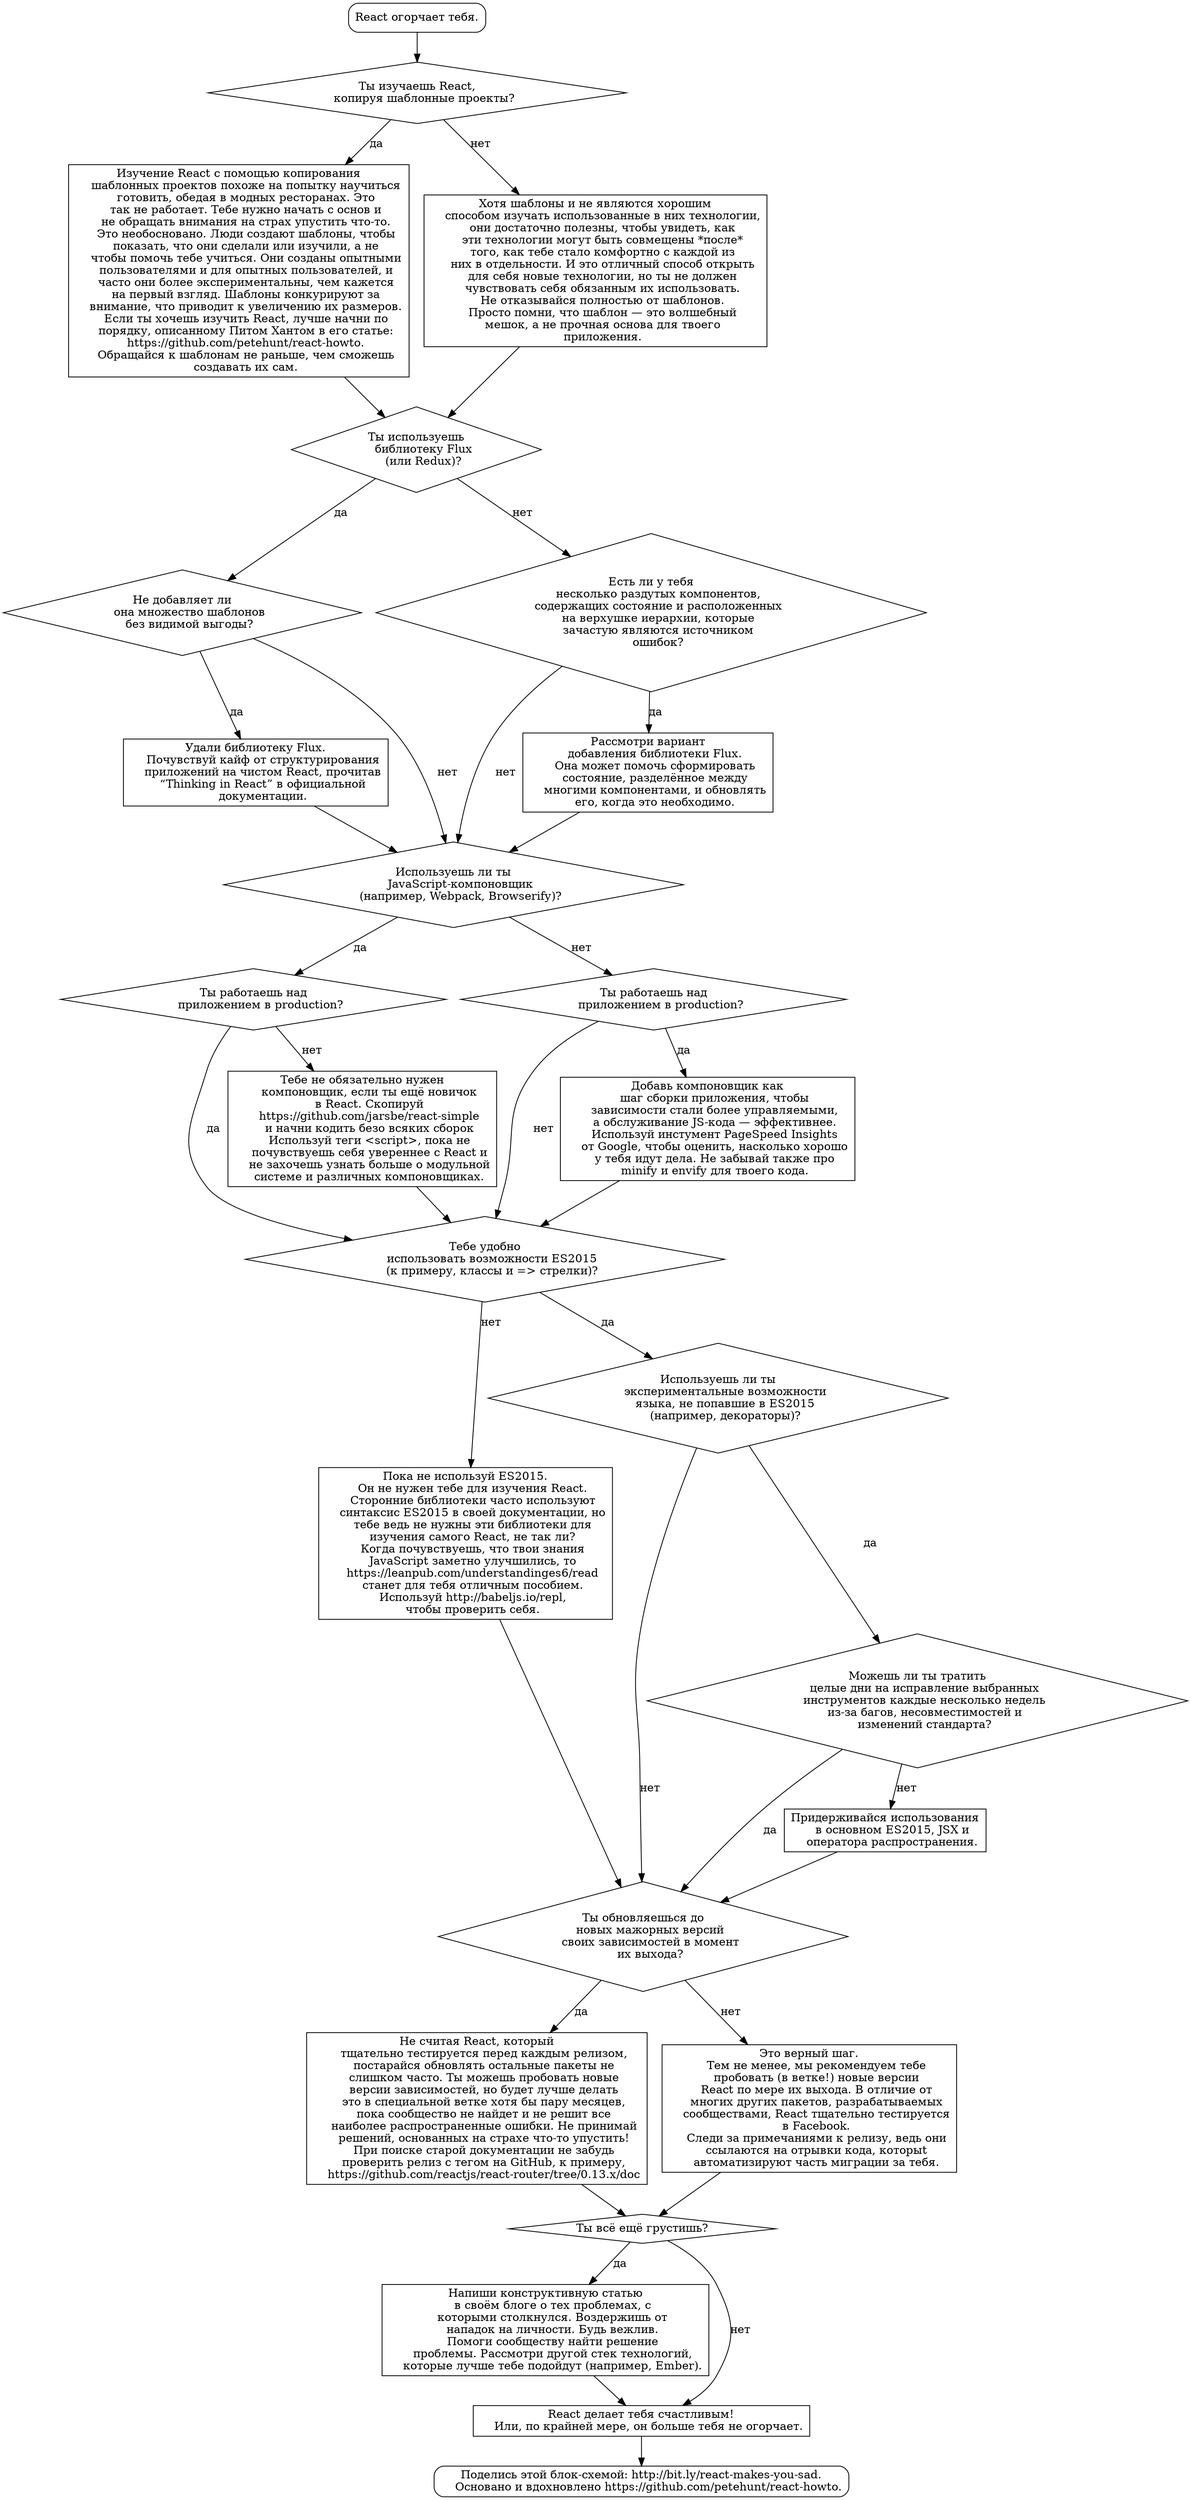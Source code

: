digraph {
  unhappy[
    shape="box",
    style=rounded,
    label="React огорчает тебя."
  ]
  unhappy -> are_you_using_react_boilerplates;

  # Boilerplate Fatigue

  are_you_using_react_boilerplates[
    shape="diamond",
    label="Ты изучаешь React,
    копируя шаблонные проекты?"
  ]
  are_you_using_react_boilerplates -> boilerplates_dont_teach[label="да"]
  are_you_using_react_boilerplates -> steal_from_boilerplates[label="нет"]

  boilerplates_dont_teach[
    shape="box",
    label="Изучение React с помощью копирования
    шаблонных проектов похоже на попытку научиться
    готовить, обедая в модных ресторанах. Это
    так не работает. Тебе нужно начать с основ и
    не обращать внимания на страх упустить что-то.
    Это необосновано. Люди создают шаблоны, чтобы
    показать, что они сделали или изучили, а не
    чтобы помочь тебе учиться. Они созданы опытными
    пользователями и для опытных пользователей, и
    часто они более экспериментальны, чем кажется
    на первый взгляд. Шаблоны конкурируют за
    внимание, что приводит к увеличению их размеров.
    Если ты хочешь изучить React, лучше начни по
    порядку, описанному Питом Хантом в его статье:
    https://github.com/petehunt/react-howto.
    Обращайся к шаблонам не раньше, чем сможешь
    создавать их сам."
  ]
  boilerplates_dont_teach -> are_you_using_flux

  steal_from_boilerplates[
    shape="box",
    label="Хотя шаблоны и не являются хорошим
    способом изучать использованные в них технологии,
    они достаточно полезны, чтобы увидеть, как
    эти технологии могут быть совмещены *после*
    того, как тебе стало комфортно с каждой из
    них в отдельности. И это отличный способ открыть
    для себя новые технологии, но ты не должен
    чувствовать себя обязанным их использовать.
    Не отказывайся полностью от шаблонов.
    Просто помни, что шаблон — это волшебный
    мешок, а не прочная основа для твоего
    приложения."
  ]
  steal_from_boilerplates -> are_you_using_flux

  # Flux Fatigue

  are_you_using_flux[
    shape="diamond",
    label="Ты используешь
    библиотеку Flux
    (или Redux)?"
  ]
  are_you_using_flux -> is_too_much_flux[label="да"]
  are_you_using_flux -> is_not_enough_flux[label="нет"]

  is_too_much_flux[
    shape="diamond",
    label="Не добавляет ли
    она множество шаблонов
    без видимой выгоды?"
  ]
  is_too_much_flux -> remove_flux[label="да"]
  is_too_much_flux -> are_you_using_bundler[label="нет"]

  is_not_enough_flux[
    shape="diamond",
    label="Есть ли у тебя
    несколько раздутых компонентов,
    содержащих состояние и расположенных
    на верхушке иерархии, которые
    зачастую являются источником
    ошибок?"
  ]
  is_not_enough_flux -> add_flux[label="да"]
  is_not_enough_flux -> are_you_using_bundler[label="нет"]

  add_flux[
    shape="box",
    label="Рассмотри вариант
    добавления библиотеки Flux.
    Она может помочь сформировать
    состояние, разделённое между
    многими компонентами, и обновлять
    его, когда это необходимо."
  ]
  add_flux -> are_you_using_bundler

  remove_flux[
    shape="box",
    label="Удали библиотеку Flux.
    Почувствуй кайф от структурирования
    приложений на чистом React, прочитав
    “Thinking in React” в официальной
    документации."
  ]
  remove_flux -> are_you_using_bundler

  # Bundler Fatigue

  are_you_using_bundler[
    shape="diamond",
    label="Используешь ли ты
    JavaScript-компоновщик
    (например, Webpack, Browserify)?"
  ]
  are_you_using_bundler -> are_you_working_on_production_app_with_bundler[label="да"]
  are_you_using_bundler -> are_you_working_on_production_app_without_bundler[label="нет"]

  are_you_working_on_production_app_with_bundler[
    shape="diamond",
    label="Ты работаешь над
    приложением в production?"
  ]
  are_you_working_on_production_app_with_bundler -> do_you_know_es2015[label="да"]
  are_you_working_on_production_app_with_bundler -> remove_bundler[label="нет"]

  are_you_working_on_production_app_without_bundler[
    shape="diamond",
    label="Ты работаешь над
    приложением в production?"
  ]
  are_you_working_on_production_app_without_bundler -> add_bundler[label="да"]
  are_you_working_on_production_app_without_bundler -> do_you_know_es2015[label="нет"]

  add_bundler[
    shape="box",
    label="Добавь компоновщик как
    шаг сборки приложения, чтобы
    зависимости стали более управляемыми,
    а обслуживание JS-кода — эффективнее.
    Используй инстумент PageSpeed Insights
    от Google, чтобы оценить, насколько хорошо
    у тебя идут дела. Не забывай также про
    minify и envify для твоего кода."
  ]
  add_bundler -> do_you_know_es2015

  remove_bundler[
    shape="box",
    label="Тебе не обязательно нужен
    компоновщик, если ты ещё новичок
    в React. Скопируй
    https://github.com/jarsbe/react-simple
    и начни кодить безо всяких сборок
    Используй теги <script>, пока не
    почувствуешь себя увереннее с React и
    не захочешь узнать больше о модульной
    системе и различных компоновщиках."
  ]
  remove_bundler -> do_you_know_es2015

  # ES2015 Fatigue

  do_you_know_es2015[
    shape="diamond",
    label="Тебе удобно
    использовать возможности ES2015
    (к примеру, классы и => стрелки)?"
  ]
  do_you_know_es2015 -> use_es5[label="нет"]
  do_you_know_es2015 -> are_you_using_dangerous_features[label="да"]

  use_es5[
    shape="box",
    label="Пока не используй ES2015.
    Он не нужен тебе для изучения React.
    Сторонние библиотеки часто используют
    синтаксис ES2015 в своей документации, но
    тебе ведь не нужны эти библиотеки для
    изучения самого React, не так ли?
    Когда почувствуешь, что твои знания
    JavaScript заметно улучшились, то
    https://leanpub.com/understandinges6/read
    станет для тебя отличным пособием.
    Используй http://babeljs.io/repl,
    чтобы проверить себя."
  ]
  use_es5 -> do_you_update_packages_asap

  # ESnext Fatigue

  are_you_using_dangerous_features[
    shape="diamond",
    label="Используешь ли ты
    экспериментальные возможности
    языка, не попавшие в ES2015
    (например, декораторы)?"
  ]
  are_you_using_dangerous_features -> can_you_spend_days_on_your_tooling[label="да"]
  are_you_using_dangerous_features -> do_you_update_packages_asap[label="нет"]

  can_you_spend_days_on_your_tooling[
    shape="diamond",
    label="Можешь ли ты тратить
    целые дни на исправление выбранных
    инструментов каждые несколько недель
    из-за багов, несовместимостей и
    изменений стандарта?"
  ]
  can_you_spend_days_on_your_tooling -> do_you_update_packages_asap[label="да"]
  can_you_spend_days_on_your_tooling -> stick_to_es2015[label="нет"]

  stick_to_es2015[
    shape="box",
    label="Придерживайся использования
    в основном ES2015, JSX и
    оператора распространения."
  ]
  stick_to_es2015 -> do_you_update_packages_asap

  # Semver Fatigue

  do_you_update_packages_asap[
    shape="diamond",
    label="Ты обновляешься до
    новых мажорных версий
    своих зависимостей в момент
    их выхода?"
  ]
  do_you_update_packages_asap -> give_it_two_months[label="да"]
  do_you_update_packages_asap -> consider_updating_react[label="нет"]

  give_it_two_months[
    shape="box",
    label="Не считая React, который
    тщательно тестируется перед каждым релизом,
    постарайся обновлять остальные пакеты не
    слишком часто. Ты можешь пробовать новые
    версии зависимостей, но будет лучше делать
    это в специальной ветке хотя бы пару месяцев,
    пока сообщество не найдет и не решит все
    наиболее распространенные ошибки. Не принимай
    решений, основанных на страхе что-то упустить!
    При поиске старой документации не забудь
    проверить релиз с тегом на GitHub, к примеру,
    https://github.com/reactjs/react-router/tree/0.13.x/doc"
  ]
  give_it_two_months -> are_you_still_sad

  consider_updating_react[
    shape="box",
    label="Это верный шаг.
    Тем не менее, мы рекомендуем тебе
    пробовать (в ветке!) новые версии
    React по мере их выхода. В отличие от
    многих других пакетов, разрабатываемых
    сообществами, React тщательно тестируется
    в Facebook.
    Следи за примечаниями к релизу, ведь они
    ссылаются на отрывки кода, которыt
    автоматизируют часть миграции за тебя."
  ]
  consider_updating_react -> are_you_still_sad

  # End

  are_you_still_sad[
    shape="diamond",
    label="Ты всё ещё грустишь?"
  ]
  are_you_still_sad -> rant[label="да"];
  are_you_still_sad -> happy[label="нет"];

  rant[
    shape="box",
    label="Напиши конструктивную статью
    в своём блоге о тех проблемах, с
    которыми столкнулся. Воздержишь от
    нападок на личности. Будь вежлив.
    Помоги сообществу найти решение
    проблемы. Рассмотри другой стек технологий,
    которые лучше тебе подойдут (например, Ember)."
  ]
  rant -> happy

  happy[
    shape="box",
    label="React делает тебя счастливым!
    Или, по крайней мере, он больше тебя не огорчает."
  ]
  happy -> share

  share [
    shape="box",
    style=rounded,
    label="Поделись этой блок-схемой: http://bit.ly/react-makes-you-sad.
    Основано и вдохновлено https://github.com/petehunt/react-howto."
  ]
}
